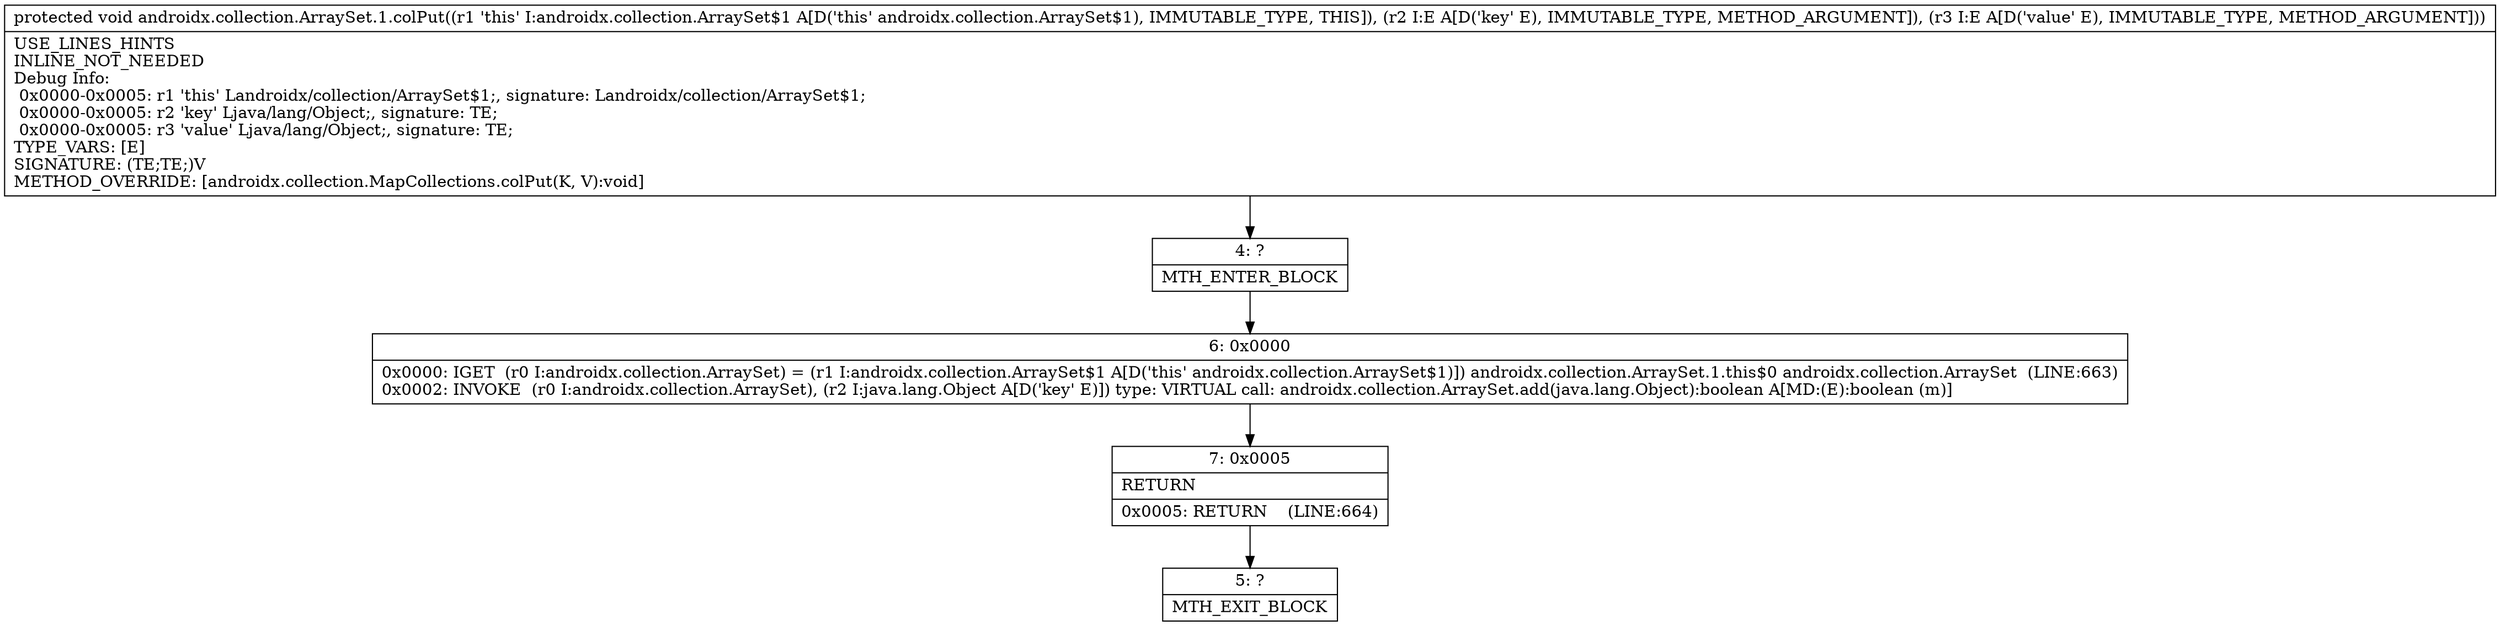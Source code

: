 digraph "CFG forandroidx.collection.ArraySet.1.colPut(Ljava\/lang\/Object;Ljava\/lang\/Object;)V" {
Node_4 [shape=record,label="{4\:\ ?|MTH_ENTER_BLOCK\l}"];
Node_6 [shape=record,label="{6\:\ 0x0000|0x0000: IGET  (r0 I:androidx.collection.ArraySet) = (r1 I:androidx.collection.ArraySet$1 A[D('this' androidx.collection.ArraySet$1)]) androidx.collection.ArraySet.1.this$0 androidx.collection.ArraySet  (LINE:663)\l0x0002: INVOKE  (r0 I:androidx.collection.ArraySet), (r2 I:java.lang.Object A[D('key' E)]) type: VIRTUAL call: androidx.collection.ArraySet.add(java.lang.Object):boolean A[MD:(E):boolean (m)]\l}"];
Node_7 [shape=record,label="{7\:\ 0x0005|RETURN\l|0x0005: RETURN    (LINE:664)\l}"];
Node_5 [shape=record,label="{5\:\ ?|MTH_EXIT_BLOCK\l}"];
MethodNode[shape=record,label="{protected void androidx.collection.ArraySet.1.colPut((r1 'this' I:androidx.collection.ArraySet$1 A[D('this' androidx.collection.ArraySet$1), IMMUTABLE_TYPE, THIS]), (r2 I:E A[D('key' E), IMMUTABLE_TYPE, METHOD_ARGUMENT]), (r3 I:E A[D('value' E), IMMUTABLE_TYPE, METHOD_ARGUMENT]))  | USE_LINES_HINTS\lINLINE_NOT_NEEDED\lDebug Info:\l  0x0000\-0x0005: r1 'this' Landroidx\/collection\/ArraySet$1;, signature: Landroidx\/collection\/ArraySet$1;\l  0x0000\-0x0005: r2 'key' Ljava\/lang\/Object;, signature: TE;\l  0x0000\-0x0005: r3 'value' Ljava\/lang\/Object;, signature: TE;\lTYPE_VARS: [E]\lSIGNATURE: (TE;TE;)V\lMETHOD_OVERRIDE: [androidx.collection.MapCollections.colPut(K, V):void]\l}"];
MethodNode -> Node_4;Node_4 -> Node_6;
Node_6 -> Node_7;
Node_7 -> Node_5;
}

